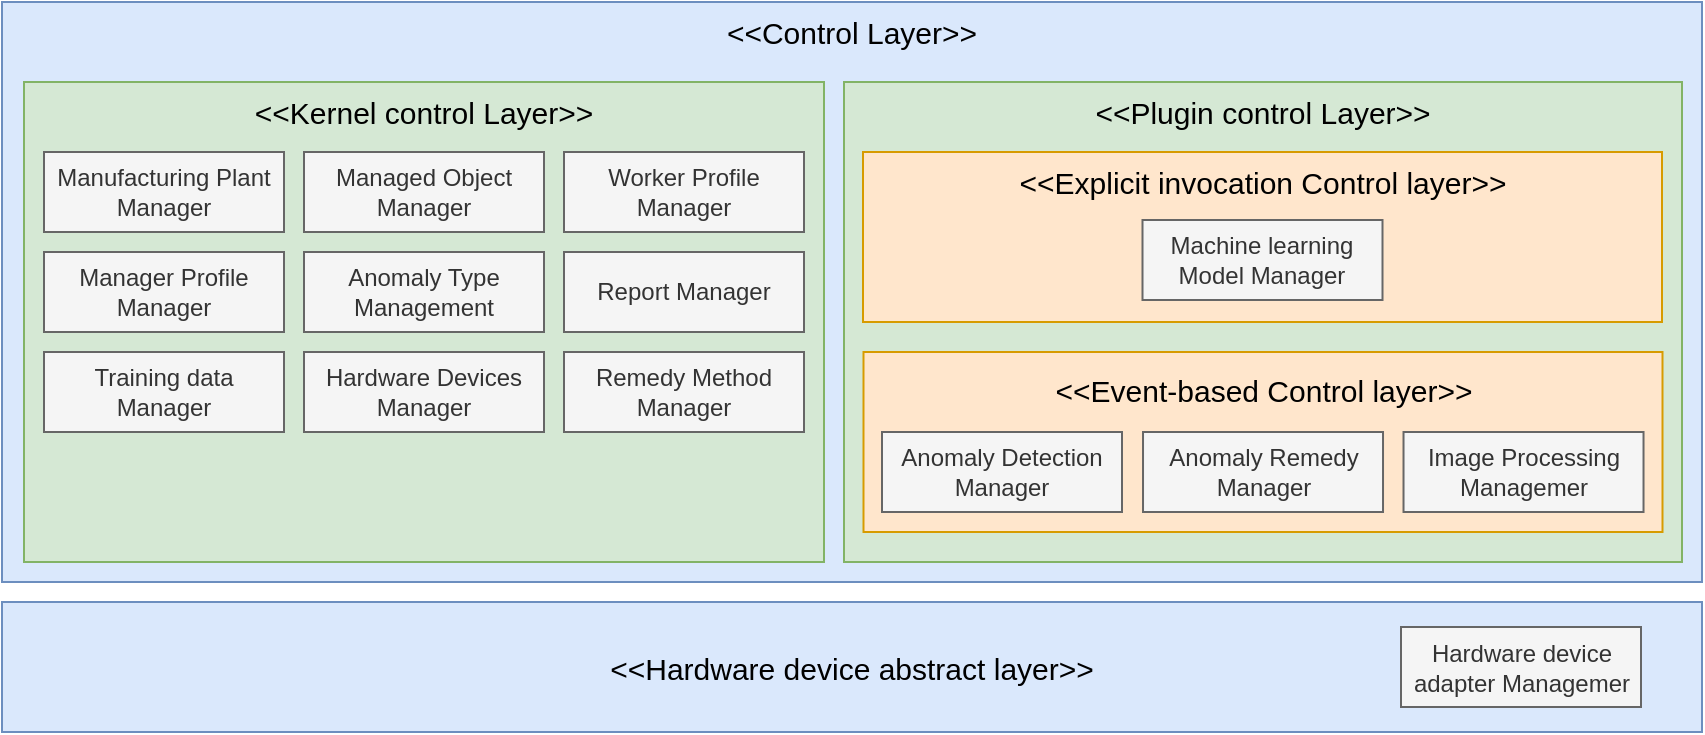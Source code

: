 <mxfile version="21.1.8" type="github">
  <diagram name="페이지-1" id="f1vrqMb9APHspmezzCpp">
    <mxGraphModel dx="191" dy="507" grid="1" gridSize="10" guides="1" tooltips="1" connect="1" arrows="1" fold="1" page="1" pageScale="1" pageWidth="827" pageHeight="1169" math="0" shadow="0">
      <root>
        <mxCell id="0" />
        <mxCell id="1" parent="0" />
        <mxCell id="GucfIMfvVygdEPNxUH_M-1" value="" style="rounded=0;whiteSpace=wrap;html=1;fillColor=#dae8fc;strokeColor=#6c8ebf;" parent="1" vertex="1">
          <mxGeometry x="830" y="960" width="850" height="290" as="geometry" />
        </mxCell>
        <mxCell id="GucfIMfvVygdEPNxUH_M-2" value="&amp;lt;&amp;lt;Control Layer&amp;gt;&amp;gt;" style="text;html=1;strokeColor=none;fillColor=none;align=center;verticalAlign=middle;whiteSpace=wrap;rounded=0;fontSize=15;" parent="1" vertex="1">
          <mxGeometry x="1155" y="960" width="200" height="30" as="geometry" />
        </mxCell>
        <mxCell id="GucfIMfvVygdEPNxUH_M-3" value="" style="rounded=0;whiteSpace=wrap;html=1;fillColor=#d5e8d4;strokeColor=#82b366;" parent="1" vertex="1">
          <mxGeometry x="841" y="1000" width="400" height="240" as="geometry" />
        </mxCell>
        <mxCell id="GucfIMfvVygdEPNxUH_M-5" value="&amp;lt;&amp;lt;Kernel control Layer&amp;gt;&amp;gt;" style="text;html=1;strokeColor=none;fillColor=none;align=center;verticalAlign=middle;whiteSpace=wrap;rounded=0;fontSize=15;" parent="1" vertex="1">
          <mxGeometry x="943.25" y="1000" width="195.5" height="30" as="geometry" />
        </mxCell>
        <mxCell id="GucfIMfvVygdEPNxUH_M-8" value="" style="rounded=0;whiteSpace=wrap;html=1;fillColor=#d5e8d4;strokeColor=#82b366;" parent="1" vertex="1">
          <mxGeometry x="1251" y="1000" width="419" height="240" as="geometry" />
        </mxCell>
        <mxCell id="GucfIMfvVygdEPNxUH_M-9" value="&amp;lt;&amp;lt;Plugin control Layer&amp;gt;&amp;gt;" style="text;html=1;strokeColor=none;fillColor=none;align=center;verticalAlign=middle;whiteSpace=wrap;rounded=0;fontSize=15;" parent="1" vertex="1">
          <mxGeometry x="1346.88" y="1000" width="227.25" height="30" as="geometry" />
        </mxCell>
        <mxCell id="GucfIMfvVygdEPNxUH_M-29" value="&amp;lt;&amp;lt;Hardware device abstract layer&amp;gt;&amp;gt;" style="rounded=0;whiteSpace=wrap;html=1;fontSize=15;fillColor=#dae8fc;strokeColor=#6c8ebf;" parent="1" vertex="1">
          <mxGeometry x="830" y="1260" width="850" height="65" as="geometry" />
        </mxCell>
        <mxCell id="GucfIMfvVygdEPNxUH_M-30" value="Manufacturing Plant Manager" style="rounded=0;whiteSpace=wrap;html=1;fillColor=#f5f5f5;fontColor=#333333;strokeColor=#666666;" parent="1" vertex="1">
          <mxGeometry x="851" y="1035" width="120" height="40" as="geometry" />
        </mxCell>
        <mxCell id="GucfIMfvVygdEPNxUH_M-31" value="Managed Object Manager" style="rounded=0;whiteSpace=wrap;html=1;fillColor=#f5f5f5;fontColor=#333333;strokeColor=#666666;" parent="1" vertex="1">
          <mxGeometry x="981" y="1035" width="120" height="40" as="geometry" />
        </mxCell>
        <mxCell id="GucfIMfvVygdEPNxUH_M-33" value="Worker Profile Manager" style="rounded=0;whiteSpace=wrap;html=1;fillColor=#f5f5f5;fontColor=#333333;strokeColor=#666666;" parent="1" vertex="1">
          <mxGeometry x="1111" y="1035" width="120" height="40" as="geometry" />
        </mxCell>
        <mxCell id="GucfIMfvVygdEPNxUH_M-34" value="Manager Profile Manager" style="rounded=0;whiteSpace=wrap;html=1;fillColor=#f5f5f5;fontColor=#333333;strokeColor=#666666;" parent="1" vertex="1">
          <mxGeometry x="851" y="1085" width="120" height="40" as="geometry" />
        </mxCell>
        <mxCell id="GucfIMfvVygdEPNxUH_M-35" value="Anomaly Type Management" style="rounded=0;whiteSpace=wrap;html=1;fillColor=#f5f5f5;fontColor=#333333;strokeColor=#666666;" parent="1" vertex="1">
          <mxGeometry x="981" y="1085" width="120" height="40" as="geometry" />
        </mxCell>
        <mxCell id="GucfIMfvVygdEPNxUH_M-36" value="Remedy Method Manager" style="rounded=0;whiteSpace=wrap;html=1;fillColor=#f5f5f5;fontColor=#333333;strokeColor=#666666;" parent="1" vertex="1">
          <mxGeometry x="1111" y="1135" width="120" height="40" as="geometry" />
        </mxCell>
        <mxCell id="GucfIMfvVygdEPNxUH_M-38" value="Training data Manager" style="rounded=0;whiteSpace=wrap;html=1;fillColor=#f5f5f5;fontColor=#333333;strokeColor=#666666;" parent="1" vertex="1">
          <mxGeometry x="851" y="1135" width="120" height="40" as="geometry" />
        </mxCell>
        <mxCell id="GucfIMfvVygdEPNxUH_M-41" value="Report Manager" style="rounded=0;whiteSpace=wrap;html=1;fillColor=#f5f5f5;fontColor=#333333;strokeColor=#666666;" parent="1" vertex="1">
          <mxGeometry x="1111" y="1085" width="120" height="40" as="geometry" />
        </mxCell>
        <mxCell id="GucfIMfvVygdEPNxUH_M-45" value="" style="rounded=0;whiteSpace=wrap;html=1;fillColor=#ffe6cc;strokeColor=#d79b00;" parent="1" vertex="1">
          <mxGeometry x="1260.75" y="1135" width="399.5" height="90" as="geometry" />
        </mxCell>
        <mxCell id="GucfIMfvVygdEPNxUH_M-46" value="" style="rounded=0;whiteSpace=wrap;html=1;fillColor=#ffe6cc;strokeColor=#d79b00;" parent="1" vertex="1">
          <mxGeometry x="1260.5" y="1035" width="399.5" height="85" as="geometry" />
        </mxCell>
        <mxCell id="GucfIMfvVygdEPNxUH_M-47" value="Hardware device adapter Managemer" style="rounded=0;whiteSpace=wrap;html=1;fillColor=#f5f5f5;fontColor=#333333;strokeColor=#666666;" parent="1" vertex="1">
          <mxGeometry x="1529.5" y="1272.5" width="120" height="40" as="geometry" />
        </mxCell>
        <mxCell id="GucfIMfvVygdEPNxUH_M-48" value="Anomaly Remedy Manager" style="rounded=0;whiteSpace=wrap;html=1;fillColor=#f5f5f5;fontColor=#333333;strokeColor=#666666;" parent="1" vertex="1">
          <mxGeometry x="1400.51" y="1175" width="120" height="40" as="geometry" />
        </mxCell>
        <mxCell id="GucfIMfvVygdEPNxUH_M-49" value="Image Processing Managemer" style="rounded=0;whiteSpace=wrap;html=1;fillColor=#f5f5f5;fontColor=#333333;strokeColor=#666666;" parent="1" vertex="1">
          <mxGeometry x="1530.76" y="1175" width="120" height="40" as="geometry" />
        </mxCell>
        <mxCell id="GucfIMfvVygdEPNxUH_M-50" value="&amp;lt;&amp;lt;Explicit invocation Control layer&amp;gt;&amp;gt;" style="text;html=1;strokeColor=none;fillColor=none;align=center;verticalAlign=middle;whiteSpace=wrap;rounded=0;fontSize=15;" parent="1" vertex="1">
          <mxGeometry x="1326" y="1035" width="269" height="30" as="geometry" />
        </mxCell>
        <mxCell id="GucfIMfvVygdEPNxUH_M-51" value="&amp;lt;&amp;lt;Event-based Control layer&amp;gt;&amp;gt;" style="text;html=1;strokeColor=none;fillColor=none;align=center;verticalAlign=middle;whiteSpace=wrap;rounded=0;fontSize=15;" parent="1" vertex="1">
          <mxGeometry x="1330.5" y="1139" width="260" height="30" as="geometry" />
        </mxCell>
        <mxCell id="GucfIMfvVygdEPNxUH_M-32" value="Hardware Devices Manager" style="rounded=0;whiteSpace=wrap;html=1;fillColor=#f5f5f5;fontColor=#333333;strokeColor=#666666;" parent="1" vertex="1">
          <mxGeometry x="981" y="1135" width="120" height="40" as="geometry" />
        </mxCell>
        <mxCell id="GucfIMfvVygdEPNxUH_M-39" value="Anomaly Detection Manager" style="rounded=0;whiteSpace=wrap;html=1;fillColor=#f5f5f5;fontColor=#333333;strokeColor=#666666;" parent="1" vertex="1">
          <mxGeometry x="1270" y="1175" width="120" height="40" as="geometry" />
        </mxCell>
        <mxCell id="GucfIMfvVygdEPNxUH_M-37" value="Machine learning Model Manager" style="rounded=0;whiteSpace=wrap;html=1;fillColor=#f5f5f5;fontColor=#333333;strokeColor=#666666;" parent="1" vertex="1">
          <mxGeometry x="1400.25" y="1069" width="120" height="40" as="geometry" />
        </mxCell>
      </root>
    </mxGraphModel>
  </diagram>
</mxfile>
